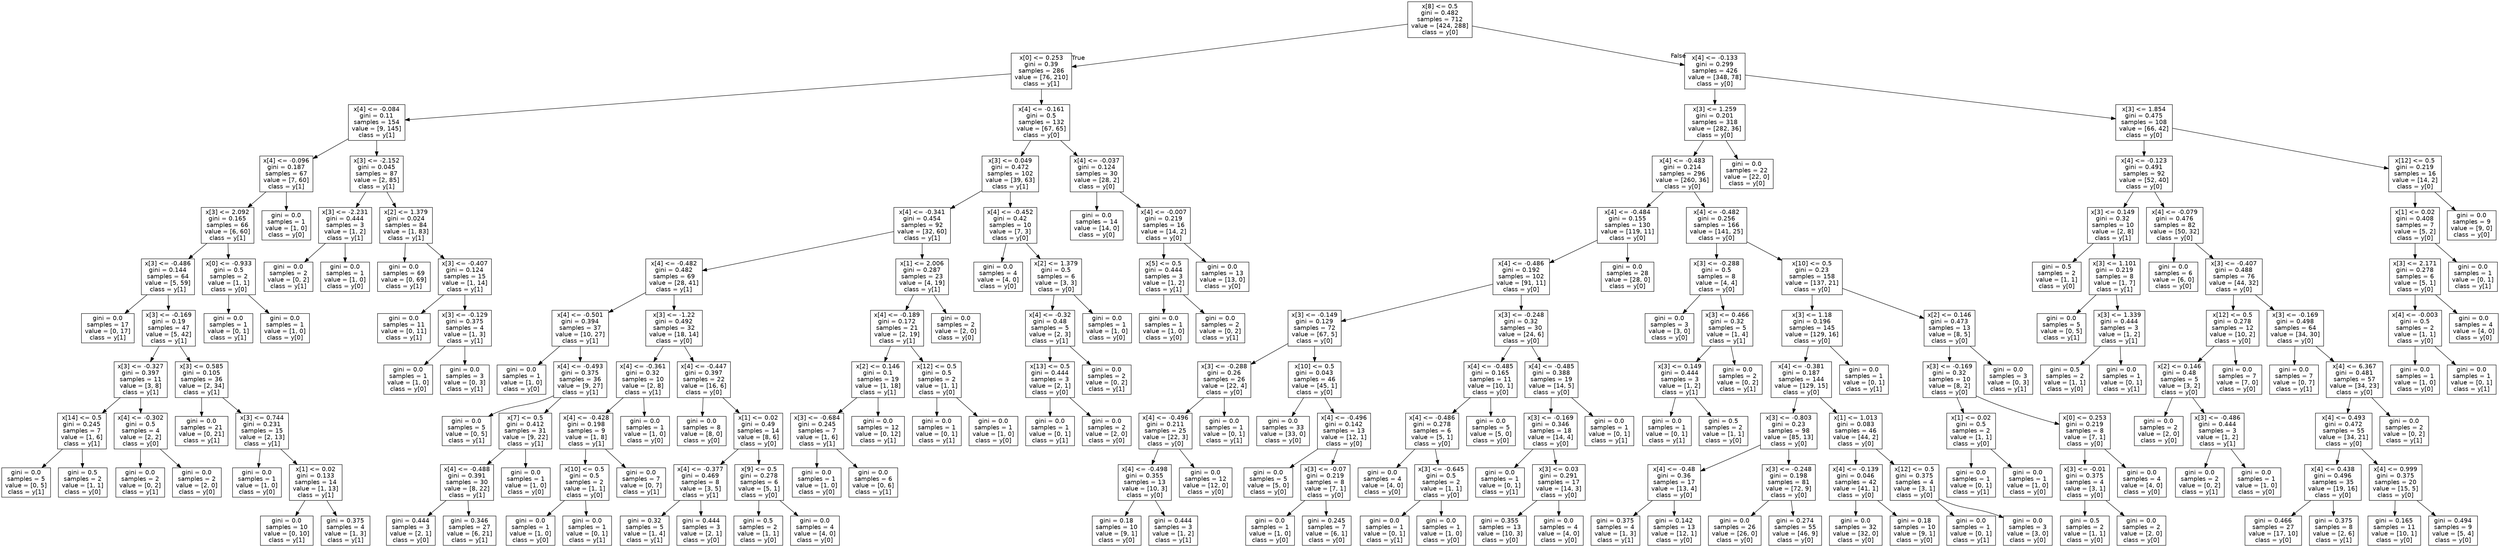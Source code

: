 digraph Tree {
node [shape=box, fontname="helvetica"] ;
edge [fontname="helvetica"] ;
0 [label="x[8] <= 0.5\ngini = 0.482\nsamples = 712\nvalue = [424, 288]\nclass = y[0]"] ;
1 [label="x[0] <= 0.253\ngini = 0.39\nsamples = 286\nvalue = [76, 210]\nclass = y[1]"] ;
0 -> 1 [labeldistance=2.5, labelangle=45, headlabel="True"] ;
2 [label="x[4] <= -0.084\ngini = 0.11\nsamples = 154\nvalue = [9, 145]\nclass = y[1]"] ;
1 -> 2 ;
3 [label="x[4] <= -0.096\ngini = 0.187\nsamples = 67\nvalue = [7, 60]\nclass = y[1]"] ;
2 -> 3 ;
4 [label="x[3] <= 2.092\ngini = 0.165\nsamples = 66\nvalue = [6, 60]\nclass = y[1]"] ;
3 -> 4 ;
5 [label="x[3] <= -0.486\ngini = 0.144\nsamples = 64\nvalue = [5, 59]\nclass = y[1]"] ;
4 -> 5 ;
6 [label="gini = 0.0\nsamples = 17\nvalue = [0, 17]\nclass = y[1]"] ;
5 -> 6 ;
7 [label="x[3] <= -0.169\ngini = 0.19\nsamples = 47\nvalue = [5, 42]\nclass = y[1]"] ;
5 -> 7 ;
8 [label="x[3] <= -0.327\ngini = 0.397\nsamples = 11\nvalue = [3, 8]\nclass = y[1]"] ;
7 -> 8 ;
9 [label="x[14] <= 0.5\ngini = 0.245\nsamples = 7\nvalue = [1, 6]\nclass = y[1]"] ;
8 -> 9 ;
10 [label="gini = 0.0\nsamples = 5\nvalue = [0, 5]\nclass = y[1]"] ;
9 -> 10 ;
11 [label="gini = 0.5\nsamples = 2\nvalue = [1, 1]\nclass = y[0]"] ;
9 -> 11 ;
12 [label="x[4] <= -0.302\ngini = 0.5\nsamples = 4\nvalue = [2, 2]\nclass = y[0]"] ;
8 -> 12 ;
13 [label="gini = 0.0\nsamples = 2\nvalue = [0, 2]\nclass = y[1]"] ;
12 -> 13 ;
14 [label="gini = 0.0\nsamples = 2\nvalue = [2, 0]\nclass = y[0]"] ;
12 -> 14 ;
15 [label="x[3] <= 0.585\ngini = 0.105\nsamples = 36\nvalue = [2, 34]\nclass = y[1]"] ;
7 -> 15 ;
16 [label="gini = 0.0\nsamples = 21\nvalue = [0, 21]\nclass = y[1]"] ;
15 -> 16 ;
17 [label="x[3] <= 0.744\ngini = 0.231\nsamples = 15\nvalue = [2, 13]\nclass = y[1]"] ;
15 -> 17 ;
18 [label="gini = 0.0\nsamples = 1\nvalue = [1, 0]\nclass = y[0]"] ;
17 -> 18 ;
19 [label="x[1] <= 0.02\ngini = 0.133\nsamples = 14\nvalue = [1, 13]\nclass = y[1]"] ;
17 -> 19 ;
20 [label="gini = 0.0\nsamples = 10\nvalue = [0, 10]\nclass = y[1]"] ;
19 -> 20 ;
21 [label="gini = 0.375\nsamples = 4\nvalue = [1, 3]\nclass = y[1]"] ;
19 -> 21 ;
22 [label="x[0] <= -0.933\ngini = 0.5\nsamples = 2\nvalue = [1, 1]\nclass = y[0]"] ;
4 -> 22 ;
23 [label="gini = 0.0\nsamples = 1\nvalue = [0, 1]\nclass = y[1]"] ;
22 -> 23 ;
24 [label="gini = 0.0\nsamples = 1\nvalue = [1, 0]\nclass = y[0]"] ;
22 -> 24 ;
25 [label="gini = 0.0\nsamples = 1\nvalue = [1, 0]\nclass = y[0]"] ;
3 -> 25 ;
26 [label="x[3] <= -2.152\ngini = 0.045\nsamples = 87\nvalue = [2, 85]\nclass = y[1]"] ;
2 -> 26 ;
27 [label="x[3] <= -2.231\ngini = 0.444\nsamples = 3\nvalue = [1, 2]\nclass = y[1]"] ;
26 -> 27 ;
28 [label="gini = 0.0\nsamples = 2\nvalue = [0, 2]\nclass = y[1]"] ;
27 -> 28 ;
29 [label="gini = 0.0\nsamples = 1\nvalue = [1, 0]\nclass = y[0]"] ;
27 -> 29 ;
30 [label="x[2] <= 1.379\ngini = 0.024\nsamples = 84\nvalue = [1, 83]\nclass = y[1]"] ;
26 -> 30 ;
31 [label="gini = 0.0\nsamples = 69\nvalue = [0, 69]\nclass = y[1]"] ;
30 -> 31 ;
32 [label="x[3] <= -0.407\ngini = 0.124\nsamples = 15\nvalue = [1, 14]\nclass = y[1]"] ;
30 -> 32 ;
33 [label="gini = 0.0\nsamples = 11\nvalue = [0, 11]\nclass = y[1]"] ;
32 -> 33 ;
34 [label="x[3] <= -0.129\ngini = 0.375\nsamples = 4\nvalue = [1, 3]\nclass = y[1]"] ;
32 -> 34 ;
35 [label="gini = 0.0\nsamples = 1\nvalue = [1, 0]\nclass = y[0]"] ;
34 -> 35 ;
36 [label="gini = 0.0\nsamples = 3\nvalue = [0, 3]\nclass = y[1]"] ;
34 -> 36 ;
37 [label="x[4] <= -0.161\ngini = 0.5\nsamples = 132\nvalue = [67, 65]\nclass = y[0]"] ;
1 -> 37 ;
38 [label="x[3] <= 0.049\ngini = 0.472\nsamples = 102\nvalue = [39, 63]\nclass = y[1]"] ;
37 -> 38 ;
39 [label="x[4] <= -0.341\ngini = 0.454\nsamples = 92\nvalue = [32, 60]\nclass = y[1]"] ;
38 -> 39 ;
40 [label="x[4] <= -0.482\ngini = 0.482\nsamples = 69\nvalue = [28, 41]\nclass = y[1]"] ;
39 -> 40 ;
41 [label="x[4] <= -0.501\ngini = 0.394\nsamples = 37\nvalue = [10, 27]\nclass = y[1]"] ;
40 -> 41 ;
42 [label="gini = 0.0\nsamples = 1\nvalue = [1, 0]\nclass = y[0]"] ;
41 -> 42 ;
43 [label="x[4] <= -0.493\ngini = 0.375\nsamples = 36\nvalue = [9, 27]\nclass = y[1]"] ;
41 -> 43 ;
44 [label="gini = 0.0\nsamples = 5\nvalue = [0, 5]\nclass = y[1]"] ;
43 -> 44 ;
45 [label="x[7] <= 0.5\ngini = 0.412\nsamples = 31\nvalue = [9, 22]\nclass = y[1]"] ;
43 -> 45 ;
46 [label="x[4] <= -0.488\ngini = 0.391\nsamples = 30\nvalue = [8, 22]\nclass = y[1]"] ;
45 -> 46 ;
47 [label="gini = 0.444\nsamples = 3\nvalue = [2, 1]\nclass = y[0]"] ;
46 -> 47 ;
48 [label="gini = 0.346\nsamples = 27\nvalue = [6, 21]\nclass = y[1]"] ;
46 -> 48 ;
49 [label="gini = 0.0\nsamples = 1\nvalue = [1, 0]\nclass = y[0]"] ;
45 -> 49 ;
50 [label="x[3] <= -1.22\ngini = 0.492\nsamples = 32\nvalue = [18, 14]\nclass = y[0]"] ;
40 -> 50 ;
51 [label="x[4] <= -0.361\ngini = 0.32\nsamples = 10\nvalue = [2, 8]\nclass = y[1]"] ;
50 -> 51 ;
52 [label="x[4] <= -0.428\ngini = 0.198\nsamples = 9\nvalue = [1, 8]\nclass = y[1]"] ;
51 -> 52 ;
53 [label="x[10] <= 0.5\ngini = 0.5\nsamples = 2\nvalue = [1, 1]\nclass = y[0]"] ;
52 -> 53 ;
54 [label="gini = 0.0\nsamples = 1\nvalue = [1, 0]\nclass = y[0]"] ;
53 -> 54 ;
55 [label="gini = 0.0\nsamples = 1\nvalue = [0, 1]\nclass = y[1]"] ;
53 -> 55 ;
56 [label="gini = 0.0\nsamples = 7\nvalue = [0, 7]\nclass = y[1]"] ;
52 -> 56 ;
57 [label="gini = 0.0\nsamples = 1\nvalue = [1, 0]\nclass = y[0]"] ;
51 -> 57 ;
58 [label="x[4] <= -0.447\ngini = 0.397\nsamples = 22\nvalue = [16, 6]\nclass = y[0]"] ;
50 -> 58 ;
59 [label="gini = 0.0\nsamples = 8\nvalue = [8, 0]\nclass = y[0]"] ;
58 -> 59 ;
60 [label="x[1] <= 0.02\ngini = 0.49\nsamples = 14\nvalue = [8, 6]\nclass = y[0]"] ;
58 -> 60 ;
61 [label="x[4] <= -0.377\ngini = 0.469\nsamples = 8\nvalue = [3, 5]\nclass = y[1]"] ;
60 -> 61 ;
62 [label="gini = 0.32\nsamples = 5\nvalue = [1, 4]\nclass = y[1]"] ;
61 -> 62 ;
63 [label="gini = 0.444\nsamples = 3\nvalue = [2, 1]\nclass = y[0]"] ;
61 -> 63 ;
64 [label="x[9] <= 0.5\ngini = 0.278\nsamples = 6\nvalue = [5, 1]\nclass = y[0]"] ;
60 -> 64 ;
65 [label="gini = 0.5\nsamples = 2\nvalue = [1, 1]\nclass = y[0]"] ;
64 -> 65 ;
66 [label="gini = 0.0\nsamples = 4\nvalue = [4, 0]\nclass = y[0]"] ;
64 -> 66 ;
67 [label="x[1] <= 2.006\ngini = 0.287\nsamples = 23\nvalue = [4, 19]\nclass = y[1]"] ;
39 -> 67 ;
68 [label="x[4] <= -0.189\ngini = 0.172\nsamples = 21\nvalue = [2, 19]\nclass = y[1]"] ;
67 -> 68 ;
69 [label="x[2] <= 0.146\ngini = 0.1\nsamples = 19\nvalue = [1, 18]\nclass = y[1]"] ;
68 -> 69 ;
70 [label="x[3] <= -0.684\ngini = 0.245\nsamples = 7\nvalue = [1, 6]\nclass = y[1]"] ;
69 -> 70 ;
71 [label="gini = 0.0\nsamples = 1\nvalue = [1, 0]\nclass = y[0]"] ;
70 -> 71 ;
72 [label="gini = 0.0\nsamples = 6\nvalue = [0, 6]\nclass = y[1]"] ;
70 -> 72 ;
73 [label="gini = 0.0\nsamples = 12\nvalue = [0, 12]\nclass = y[1]"] ;
69 -> 73 ;
74 [label="x[12] <= 0.5\ngini = 0.5\nsamples = 2\nvalue = [1, 1]\nclass = y[0]"] ;
68 -> 74 ;
75 [label="gini = 0.0\nsamples = 1\nvalue = [0, 1]\nclass = y[1]"] ;
74 -> 75 ;
76 [label="gini = 0.0\nsamples = 1\nvalue = [1, 0]\nclass = y[0]"] ;
74 -> 76 ;
77 [label="gini = 0.0\nsamples = 2\nvalue = [2, 0]\nclass = y[0]"] ;
67 -> 77 ;
78 [label="x[4] <= -0.452\ngini = 0.42\nsamples = 10\nvalue = [7, 3]\nclass = y[0]"] ;
38 -> 78 ;
79 [label="gini = 0.0\nsamples = 4\nvalue = [4, 0]\nclass = y[0]"] ;
78 -> 79 ;
80 [label="x[2] <= 1.379\ngini = 0.5\nsamples = 6\nvalue = [3, 3]\nclass = y[0]"] ;
78 -> 80 ;
81 [label="x[4] <= -0.32\ngini = 0.48\nsamples = 5\nvalue = [2, 3]\nclass = y[1]"] ;
80 -> 81 ;
82 [label="x[13] <= 0.5\ngini = 0.444\nsamples = 3\nvalue = [2, 1]\nclass = y[0]"] ;
81 -> 82 ;
83 [label="gini = 0.0\nsamples = 1\nvalue = [0, 1]\nclass = y[1]"] ;
82 -> 83 ;
84 [label="gini = 0.0\nsamples = 2\nvalue = [2, 0]\nclass = y[0]"] ;
82 -> 84 ;
85 [label="gini = 0.0\nsamples = 2\nvalue = [0, 2]\nclass = y[1]"] ;
81 -> 85 ;
86 [label="gini = 0.0\nsamples = 1\nvalue = [1, 0]\nclass = y[0]"] ;
80 -> 86 ;
87 [label="x[4] <= -0.037\ngini = 0.124\nsamples = 30\nvalue = [28, 2]\nclass = y[0]"] ;
37 -> 87 ;
88 [label="gini = 0.0\nsamples = 14\nvalue = [14, 0]\nclass = y[0]"] ;
87 -> 88 ;
89 [label="x[4] <= -0.007\ngini = 0.219\nsamples = 16\nvalue = [14, 2]\nclass = y[0]"] ;
87 -> 89 ;
90 [label="x[5] <= 0.5\ngini = 0.444\nsamples = 3\nvalue = [1, 2]\nclass = y[1]"] ;
89 -> 90 ;
91 [label="gini = 0.0\nsamples = 1\nvalue = [1, 0]\nclass = y[0]"] ;
90 -> 91 ;
92 [label="gini = 0.0\nsamples = 2\nvalue = [0, 2]\nclass = y[1]"] ;
90 -> 92 ;
93 [label="gini = 0.0\nsamples = 13\nvalue = [13, 0]\nclass = y[0]"] ;
89 -> 93 ;
94 [label="x[4] <= -0.133\ngini = 0.299\nsamples = 426\nvalue = [348, 78]\nclass = y[0]"] ;
0 -> 94 [labeldistance=2.5, labelangle=-45, headlabel="False"] ;
95 [label="x[3] <= 1.259\ngini = 0.201\nsamples = 318\nvalue = [282, 36]\nclass = y[0]"] ;
94 -> 95 ;
96 [label="x[4] <= -0.483\ngini = 0.214\nsamples = 296\nvalue = [260, 36]\nclass = y[0]"] ;
95 -> 96 ;
97 [label="x[4] <= -0.484\ngini = 0.155\nsamples = 130\nvalue = [119, 11]\nclass = y[0]"] ;
96 -> 97 ;
98 [label="x[4] <= -0.486\ngini = 0.192\nsamples = 102\nvalue = [91, 11]\nclass = y[0]"] ;
97 -> 98 ;
99 [label="x[3] <= -0.149\ngini = 0.129\nsamples = 72\nvalue = [67, 5]\nclass = y[0]"] ;
98 -> 99 ;
100 [label="x[3] <= -0.288\ngini = 0.26\nsamples = 26\nvalue = [22, 4]\nclass = y[0]"] ;
99 -> 100 ;
101 [label="x[4] <= -0.496\ngini = 0.211\nsamples = 25\nvalue = [22, 3]\nclass = y[0]"] ;
100 -> 101 ;
102 [label="x[4] <= -0.498\ngini = 0.355\nsamples = 13\nvalue = [10, 3]\nclass = y[0]"] ;
101 -> 102 ;
103 [label="gini = 0.18\nsamples = 10\nvalue = [9, 1]\nclass = y[0]"] ;
102 -> 103 ;
104 [label="gini = 0.444\nsamples = 3\nvalue = [1, 2]\nclass = y[1]"] ;
102 -> 104 ;
105 [label="gini = 0.0\nsamples = 12\nvalue = [12, 0]\nclass = y[0]"] ;
101 -> 105 ;
106 [label="gini = 0.0\nsamples = 1\nvalue = [0, 1]\nclass = y[1]"] ;
100 -> 106 ;
107 [label="x[10] <= 0.5\ngini = 0.043\nsamples = 46\nvalue = [45, 1]\nclass = y[0]"] ;
99 -> 107 ;
108 [label="gini = 0.0\nsamples = 33\nvalue = [33, 0]\nclass = y[0]"] ;
107 -> 108 ;
109 [label="x[4] <= -0.496\ngini = 0.142\nsamples = 13\nvalue = [12, 1]\nclass = y[0]"] ;
107 -> 109 ;
110 [label="gini = 0.0\nsamples = 5\nvalue = [5, 0]\nclass = y[0]"] ;
109 -> 110 ;
111 [label="x[3] <= -0.07\ngini = 0.219\nsamples = 8\nvalue = [7, 1]\nclass = y[0]"] ;
109 -> 111 ;
112 [label="gini = 0.0\nsamples = 1\nvalue = [1, 0]\nclass = y[0]"] ;
111 -> 112 ;
113 [label="gini = 0.245\nsamples = 7\nvalue = [6, 1]\nclass = y[0]"] ;
111 -> 113 ;
114 [label="x[3] <= -0.248\ngini = 0.32\nsamples = 30\nvalue = [24, 6]\nclass = y[0]"] ;
98 -> 114 ;
115 [label="x[4] <= -0.485\ngini = 0.165\nsamples = 11\nvalue = [10, 1]\nclass = y[0]"] ;
114 -> 115 ;
116 [label="x[4] <= -0.486\ngini = 0.278\nsamples = 6\nvalue = [5, 1]\nclass = y[0]"] ;
115 -> 116 ;
117 [label="gini = 0.0\nsamples = 4\nvalue = [4, 0]\nclass = y[0]"] ;
116 -> 117 ;
118 [label="x[3] <= -0.645\ngini = 0.5\nsamples = 2\nvalue = [1, 1]\nclass = y[0]"] ;
116 -> 118 ;
119 [label="gini = 0.0\nsamples = 1\nvalue = [0, 1]\nclass = y[1]"] ;
118 -> 119 ;
120 [label="gini = 0.0\nsamples = 1\nvalue = [1, 0]\nclass = y[0]"] ;
118 -> 120 ;
121 [label="gini = 0.0\nsamples = 5\nvalue = [5, 0]\nclass = y[0]"] ;
115 -> 121 ;
122 [label="x[4] <= -0.485\ngini = 0.388\nsamples = 19\nvalue = [14, 5]\nclass = y[0]"] ;
114 -> 122 ;
123 [label="x[3] <= -0.169\ngini = 0.346\nsamples = 18\nvalue = [14, 4]\nclass = y[0]"] ;
122 -> 123 ;
124 [label="gini = 0.0\nsamples = 1\nvalue = [0, 1]\nclass = y[1]"] ;
123 -> 124 ;
125 [label="x[3] <= 0.03\ngini = 0.291\nsamples = 17\nvalue = [14, 3]\nclass = y[0]"] ;
123 -> 125 ;
126 [label="gini = 0.355\nsamples = 13\nvalue = [10, 3]\nclass = y[0]"] ;
125 -> 126 ;
127 [label="gini = 0.0\nsamples = 4\nvalue = [4, 0]\nclass = y[0]"] ;
125 -> 127 ;
128 [label="gini = 0.0\nsamples = 1\nvalue = [0, 1]\nclass = y[1]"] ;
122 -> 128 ;
129 [label="gini = 0.0\nsamples = 28\nvalue = [28, 0]\nclass = y[0]"] ;
97 -> 129 ;
130 [label="x[4] <= -0.482\ngini = 0.256\nsamples = 166\nvalue = [141, 25]\nclass = y[0]"] ;
96 -> 130 ;
131 [label="x[3] <= -0.288\ngini = 0.5\nsamples = 8\nvalue = [4, 4]\nclass = y[0]"] ;
130 -> 131 ;
132 [label="gini = 0.0\nsamples = 3\nvalue = [3, 0]\nclass = y[0]"] ;
131 -> 132 ;
133 [label="x[3] <= 0.466\ngini = 0.32\nsamples = 5\nvalue = [1, 4]\nclass = y[1]"] ;
131 -> 133 ;
134 [label="x[3] <= 0.149\ngini = 0.444\nsamples = 3\nvalue = [1, 2]\nclass = y[1]"] ;
133 -> 134 ;
135 [label="gini = 0.0\nsamples = 1\nvalue = [0, 1]\nclass = y[1]"] ;
134 -> 135 ;
136 [label="gini = 0.5\nsamples = 2\nvalue = [1, 1]\nclass = y[0]"] ;
134 -> 136 ;
137 [label="gini = 0.0\nsamples = 2\nvalue = [0, 2]\nclass = y[1]"] ;
133 -> 137 ;
138 [label="x[10] <= 0.5\ngini = 0.23\nsamples = 158\nvalue = [137, 21]\nclass = y[0]"] ;
130 -> 138 ;
139 [label="x[3] <= 1.18\ngini = 0.196\nsamples = 145\nvalue = [129, 16]\nclass = y[0]"] ;
138 -> 139 ;
140 [label="x[4] <= -0.381\ngini = 0.187\nsamples = 144\nvalue = [129, 15]\nclass = y[0]"] ;
139 -> 140 ;
141 [label="x[3] <= -0.803\ngini = 0.23\nsamples = 98\nvalue = [85, 13]\nclass = y[0]"] ;
140 -> 141 ;
142 [label="x[4] <= -0.48\ngini = 0.36\nsamples = 17\nvalue = [13, 4]\nclass = y[0]"] ;
141 -> 142 ;
143 [label="gini = 0.375\nsamples = 4\nvalue = [1, 3]\nclass = y[1]"] ;
142 -> 143 ;
144 [label="gini = 0.142\nsamples = 13\nvalue = [12, 1]\nclass = y[0]"] ;
142 -> 144 ;
145 [label="x[3] <= -0.248\ngini = 0.198\nsamples = 81\nvalue = [72, 9]\nclass = y[0]"] ;
141 -> 145 ;
146 [label="gini = 0.0\nsamples = 26\nvalue = [26, 0]\nclass = y[0]"] ;
145 -> 146 ;
147 [label="gini = 0.274\nsamples = 55\nvalue = [46, 9]\nclass = y[0]"] ;
145 -> 147 ;
148 [label="x[1] <= 1.013\ngini = 0.083\nsamples = 46\nvalue = [44, 2]\nclass = y[0]"] ;
140 -> 148 ;
149 [label="x[4] <= -0.139\ngini = 0.046\nsamples = 42\nvalue = [41, 1]\nclass = y[0]"] ;
148 -> 149 ;
150 [label="gini = 0.0\nsamples = 32\nvalue = [32, 0]\nclass = y[0]"] ;
149 -> 150 ;
151 [label="gini = 0.18\nsamples = 10\nvalue = [9, 1]\nclass = y[0]"] ;
149 -> 151 ;
152 [label="x[12] <= 0.5\ngini = 0.375\nsamples = 4\nvalue = [3, 1]\nclass = y[0]"] ;
148 -> 152 ;
153 [label="gini = 0.0\nsamples = 1\nvalue = [0, 1]\nclass = y[1]"] ;
152 -> 153 ;
154 [label="gini = 0.0\nsamples = 3\nvalue = [3, 0]\nclass = y[0]"] ;
152 -> 154 ;
155 [label="gini = 0.0\nsamples = 1\nvalue = [0, 1]\nclass = y[1]"] ;
139 -> 155 ;
156 [label="x[2] <= 0.146\ngini = 0.473\nsamples = 13\nvalue = [8, 5]\nclass = y[0]"] ;
138 -> 156 ;
157 [label="x[3] <= -0.169\ngini = 0.32\nsamples = 10\nvalue = [8, 2]\nclass = y[0]"] ;
156 -> 157 ;
158 [label="x[1] <= 0.02\ngini = 0.5\nsamples = 2\nvalue = [1, 1]\nclass = y[0]"] ;
157 -> 158 ;
159 [label="gini = 0.0\nsamples = 1\nvalue = [0, 1]\nclass = y[1]"] ;
158 -> 159 ;
160 [label="gini = 0.0\nsamples = 1\nvalue = [1, 0]\nclass = y[0]"] ;
158 -> 160 ;
161 [label="x[0] <= 0.253\ngini = 0.219\nsamples = 8\nvalue = [7, 1]\nclass = y[0]"] ;
157 -> 161 ;
162 [label="x[3] <= -0.01\ngini = 0.375\nsamples = 4\nvalue = [3, 1]\nclass = y[0]"] ;
161 -> 162 ;
163 [label="gini = 0.5\nsamples = 2\nvalue = [1, 1]\nclass = y[0]"] ;
162 -> 163 ;
164 [label="gini = 0.0\nsamples = 2\nvalue = [2, 0]\nclass = y[0]"] ;
162 -> 164 ;
165 [label="gini = 0.0\nsamples = 4\nvalue = [4, 0]\nclass = y[0]"] ;
161 -> 165 ;
166 [label="gini = 0.0\nsamples = 3\nvalue = [0, 3]\nclass = y[1]"] ;
156 -> 166 ;
167 [label="gini = 0.0\nsamples = 22\nvalue = [22, 0]\nclass = y[0]"] ;
95 -> 167 ;
168 [label="x[3] <= 1.854\ngini = 0.475\nsamples = 108\nvalue = [66, 42]\nclass = y[0]"] ;
94 -> 168 ;
169 [label="x[4] <= -0.123\ngini = 0.491\nsamples = 92\nvalue = [52, 40]\nclass = y[0]"] ;
168 -> 169 ;
170 [label="x[3] <= 0.149\ngini = 0.32\nsamples = 10\nvalue = [2, 8]\nclass = y[1]"] ;
169 -> 170 ;
171 [label="gini = 0.5\nsamples = 2\nvalue = [1, 1]\nclass = y[0]"] ;
170 -> 171 ;
172 [label="x[3] <= 1.101\ngini = 0.219\nsamples = 8\nvalue = [1, 7]\nclass = y[1]"] ;
170 -> 172 ;
173 [label="gini = 0.0\nsamples = 5\nvalue = [0, 5]\nclass = y[1]"] ;
172 -> 173 ;
174 [label="x[3] <= 1.339\ngini = 0.444\nsamples = 3\nvalue = [1, 2]\nclass = y[1]"] ;
172 -> 174 ;
175 [label="gini = 0.5\nsamples = 2\nvalue = [1, 1]\nclass = y[0]"] ;
174 -> 175 ;
176 [label="gini = 0.0\nsamples = 1\nvalue = [0, 1]\nclass = y[1]"] ;
174 -> 176 ;
177 [label="x[4] <= -0.079\ngini = 0.476\nsamples = 82\nvalue = [50, 32]\nclass = y[0]"] ;
169 -> 177 ;
178 [label="gini = 0.0\nsamples = 6\nvalue = [6, 0]\nclass = y[0]"] ;
177 -> 178 ;
179 [label="x[3] <= -0.407\ngini = 0.488\nsamples = 76\nvalue = [44, 32]\nclass = y[0]"] ;
177 -> 179 ;
180 [label="x[12] <= 0.5\ngini = 0.278\nsamples = 12\nvalue = [10, 2]\nclass = y[0]"] ;
179 -> 180 ;
181 [label="x[2] <= 0.146\ngini = 0.48\nsamples = 5\nvalue = [3, 2]\nclass = y[0]"] ;
180 -> 181 ;
182 [label="gini = 0.0\nsamples = 2\nvalue = [2, 0]\nclass = y[0]"] ;
181 -> 182 ;
183 [label="x[3] <= -0.486\ngini = 0.444\nsamples = 3\nvalue = [1, 2]\nclass = y[1]"] ;
181 -> 183 ;
184 [label="gini = 0.0\nsamples = 2\nvalue = [0, 2]\nclass = y[1]"] ;
183 -> 184 ;
185 [label="gini = 0.0\nsamples = 1\nvalue = [1, 0]\nclass = y[0]"] ;
183 -> 185 ;
186 [label="gini = 0.0\nsamples = 7\nvalue = [7, 0]\nclass = y[0]"] ;
180 -> 186 ;
187 [label="x[3] <= -0.169\ngini = 0.498\nsamples = 64\nvalue = [34, 30]\nclass = y[0]"] ;
179 -> 187 ;
188 [label="gini = 0.0\nsamples = 7\nvalue = [0, 7]\nclass = y[1]"] ;
187 -> 188 ;
189 [label="x[4] <= 6.367\ngini = 0.481\nsamples = 57\nvalue = [34, 23]\nclass = y[0]"] ;
187 -> 189 ;
190 [label="x[4] <= 0.493\ngini = 0.472\nsamples = 55\nvalue = [34, 21]\nclass = y[0]"] ;
189 -> 190 ;
191 [label="x[4] <= 0.438\ngini = 0.496\nsamples = 35\nvalue = [19, 16]\nclass = y[0]"] ;
190 -> 191 ;
192 [label="gini = 0.466\nsamples = 27\nvalue = [17, 10]\nclass = y[0]"] ;
191 -> 192 ;
193 [label="gini = 0.375\nsamples = 8\nvalue = [2, 6]\nclass = y[1]"] ;
191 -> 193 ;
194 [label="x[4] <= 0.999\ngini = 0.375\nsamples = 20\nvalue = [15, 5]\nclass = y[0]"] ;
190 -> 194 ;
195 [label="gini = 0.165\nsamples = 11\nvalue = [10, 1]\nclass = y[0]"] ;
194 -> 195 ;
196 [label="gini = 0.494\nsamples = 9\nvalue = [5, 4]\nclass = y[0]"] ;
194 -> 196 ;
197 [label="gini = 0.0\nsamples = 2\nvalue = [0, 2]\nclass = y[1]"] ;
189 -> 197 ;
198 [label="x[12] <= 0.5\ngini = 0.219\nsamples = 16\nvalue = [14, 2]\nclass = y[0]"] ;
168 -> 198 ;
199 [label="x[1] <= 0.02\ngini = 0.408\nsamples = 7\nvalue = [5, 2]\nclass = y[0]"] ;
198 -> 199 ;
200 [label="x[3] <= 2.171\ngini = 0.278\nsamples = 6\nvalue = [5, 1]\nclass = y[0]"] ;
199 -> 200 ;
201 [label="x[4] <= -0.003\ngini = 0.5\nsamples = 2\nvalue = [1, 1]\nclass = y[0]"] ;
200 -> 201 ;
202 [label="gini = 0.0\nsamples = 1\nvalue = [1, 0]\nclass = y[0]"] ;
201 -> 202 ;
203 [label="gini = 0.0\nsamples = 1\nvalue = [0, 1]\nclass = y[1]"] ;
201 -> 203 ;
204 [label="gini = 0.0\nsamples = 4\nvalue = [4, 0]\nclass = y[0]"] ;
200 -> 204 ;
205 [label="gini = 0.0\nsamples = 1\nvalue = [0, 1]\nclass = y[1]"] ;
199 -> 205 ;
206 [label="gini = 0.0\nsamples = 9\nvalue = [9, 0]\nclass = y[0]"] ;
198 -> 206 ;
}